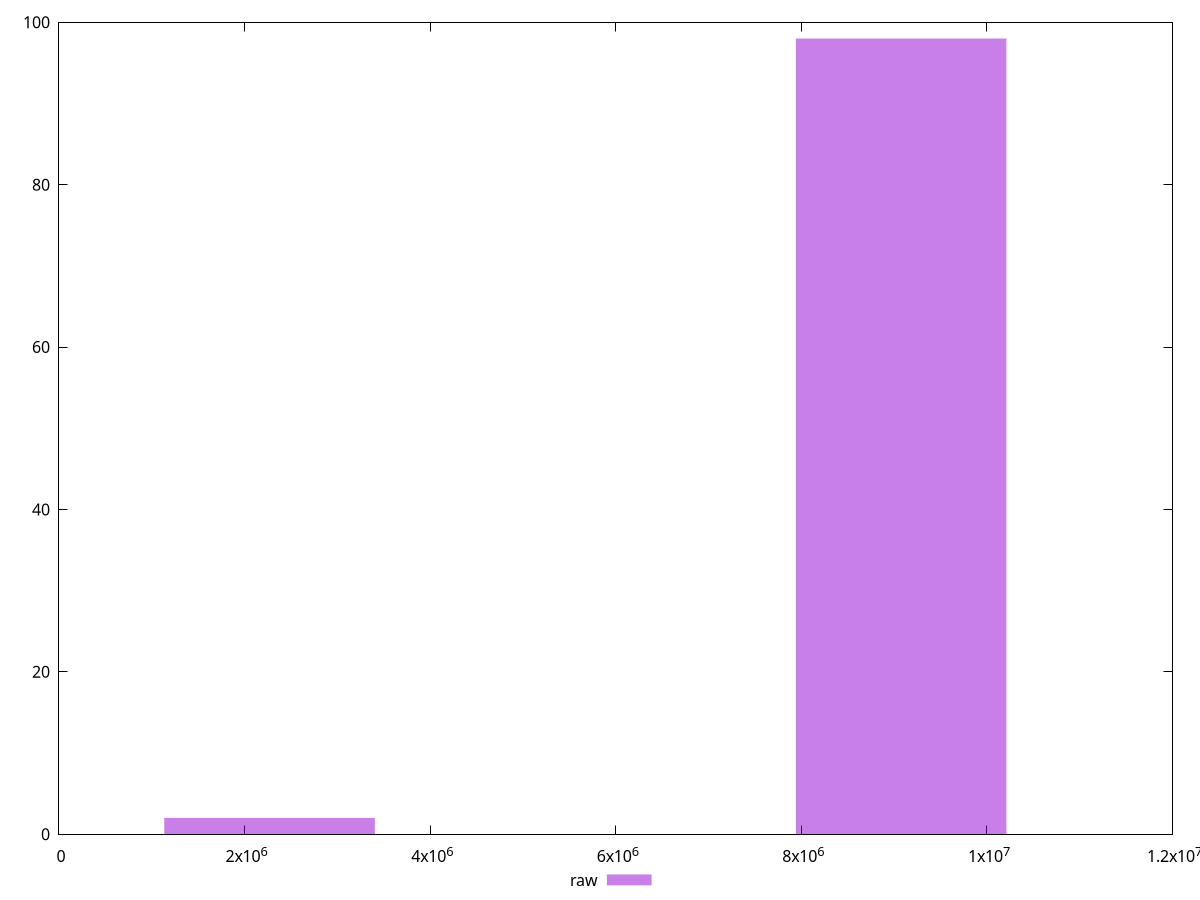 reset
set terminal svg size 640, 490 enhanced background rgb 'white'
set output "reprap/total-byte-weight/samples/pages/raw/histogram.svg"

$raw <<EOF
2268848.9667848544 2
9075395.867139418 98
EOF

set key outside below
set boxwidth 2268848.9667848544
set yrange [0:100]
set style fill transparent solid 0.5 noborder

plot \
  $raw title "raw" with boxes, \


reset